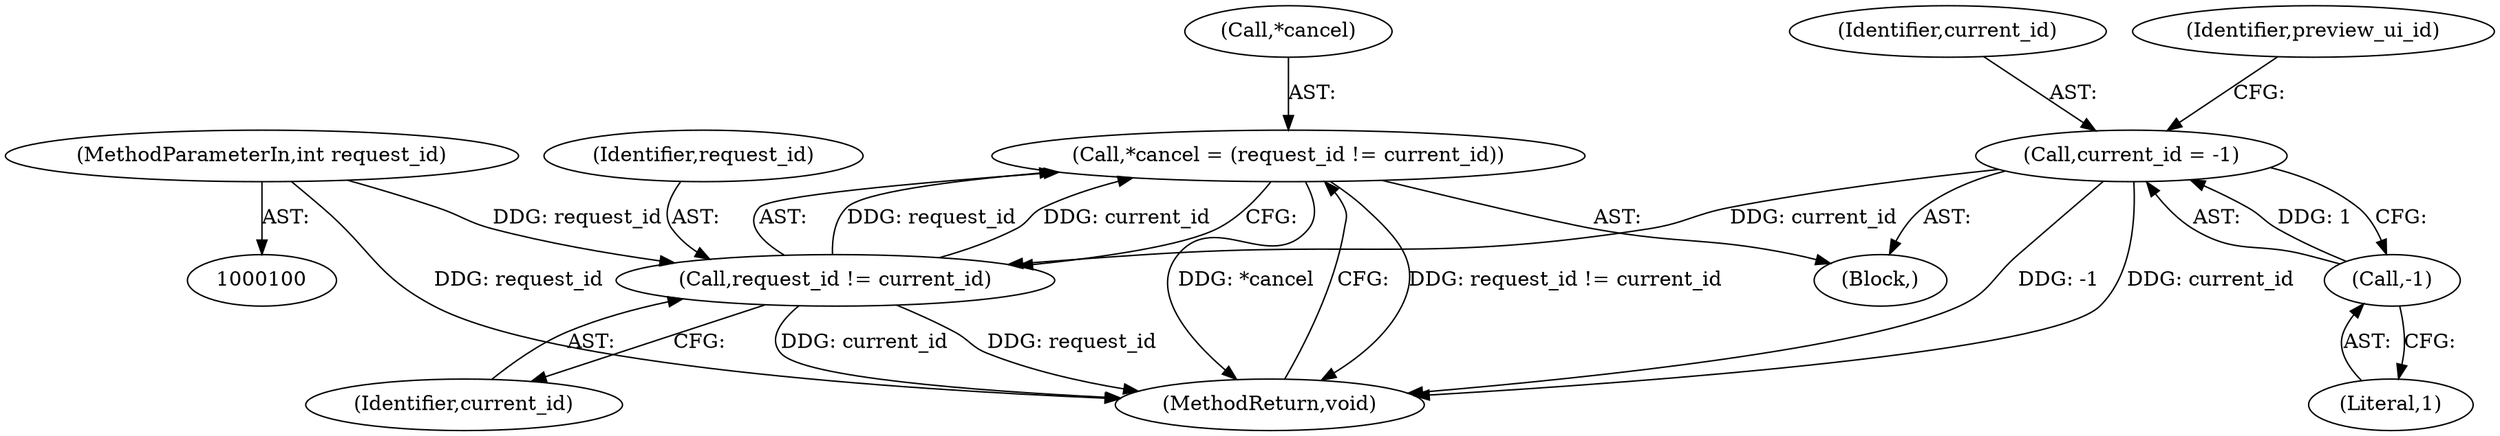 digraph "0_Chrome_116d0963cadfbf55ef2ec3d13781987c4d80517a_13@pointer" {
"1000122" [label="(Call,*cancel = (request_id != current_id))"];
"1000125" [label="(Call,request_id != current_id)"];
"1000102" [label="(MethodParameterIn,int request_id)"];
"1000106" [label="(Call,current_id = -1)"];
"1000108" [label="(Call,-1)"];
"1000109" [label="(Literal,1)"];
"1000108" [label="(Call,-1)"];
"1000123" [label="(Call,*cancel)"];
"1000113" [label="(Identifier,preview_ui_id)"];
"1000104" [label="(Block,)"];
"1000102" [label="(MethodParameterIn,int request_id)"];
"1000106" [label="(Call,current_id = -1)"];
"1000126" [label="(Identifier,request_id)"];
"1000125" [label="(Call,request_id != current_id)"];
"1000128" [label="(MethodReturn,void)"];
"1000122" [label="(Call,*cancel = (request_id != current_id))"];
"1000107" [label="(Identifier,current_id)"];
"1000127" [label="(Identifier,current_id)"];
"1000122" -> "1000104"  [label="AST: "];
"1000122" -> "1000125"  [label="CFG: "];
"1000123" -> "1000122"  [label="AST: "];
"1000125" -> "1000122"  [label="AST: "];
"1000128" -> "1000122"  [label="CFG: "];
"1000122" -> "1000128"  [label="DDG: request_id != current_id"];
"1000122" -> "1000128"  [label="DDG: *cancel"];
"1000125" -> "1000122"  [label="DDG: request_id"];
"1000125" -> "1000122"  [label="DDG: current_id"];
"1000125" -> "1000127"  [label="CFG: "];
"1000126" -> "1000125"  [label="AST: "];
"1000127" -> "1000125"  [label="AST: "];
"1000125" -> "1000128"  [label="DDG: request_id"];
"1000125" -> "1000128"  [label="DDG: current_id"];
"1000102" -> "1000125"  [label="DDG: request_id"];
"1000106" -> "1000125"  [label="DDG: current_id"];
"1000102" -> "1000100"  [label="AST: "];
"1000102" -> "1000128"  [label="DDG: request_id"];
"1000106" -> "1000104"  [label="AST: "];
"1000106" -> "1000108"  [label="CFG: "];
"1000107" -> "1000106"  [label="AST: "];
"1000108" -> "1000106"  [label="AST: "];
"1000113" -> "1000106"  [label="CFG: "];
"1000106" -> "1000128"  [label="DDG: -1"];
"1000106" -> "1000128"  [label="DDG: current_id"];
"1000108" -> "1000106"  [label="DDG: 1"];
"1000108" -> "1000109"  [label="CFG: "];
"1000109" -> "1000108"  [label="AST: "];
}
